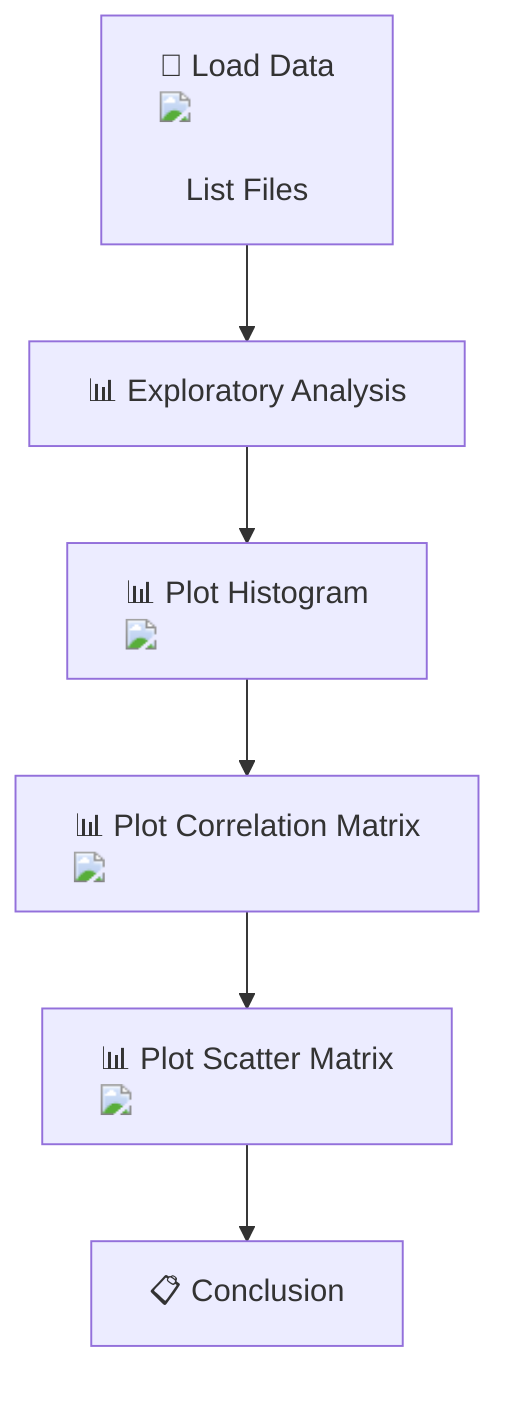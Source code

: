 graph TD;
    A["📁 Load Data <img src='file.svg' /> <br/> List Files"] --> B["📊 Exploratory Analysis"];
    B --> C["📊 Plot Histogram <img src='dummy_plots/hist_template.svg' />"];
    C --> D["📊 Plot Correlation Matrix <img src='dummy_plots/boxplot_template.svg' />"];
    D --> E["📊 Plot Scatter Matrix <img src='dummy_plots/scatter_plot_template.svg' />"];
    E --> F["📋 Conclusion"];

    click A "https://www.kaggle.com" "Open Kaggle"
    click B "https://www.kaggle.com" "Explore More"
    click C "https://www.kaggle.com" "Explore More"
    click D "https://www.kaggle.com" "Explore More"
    click E "https://www.kaggle.com" "Explore More"